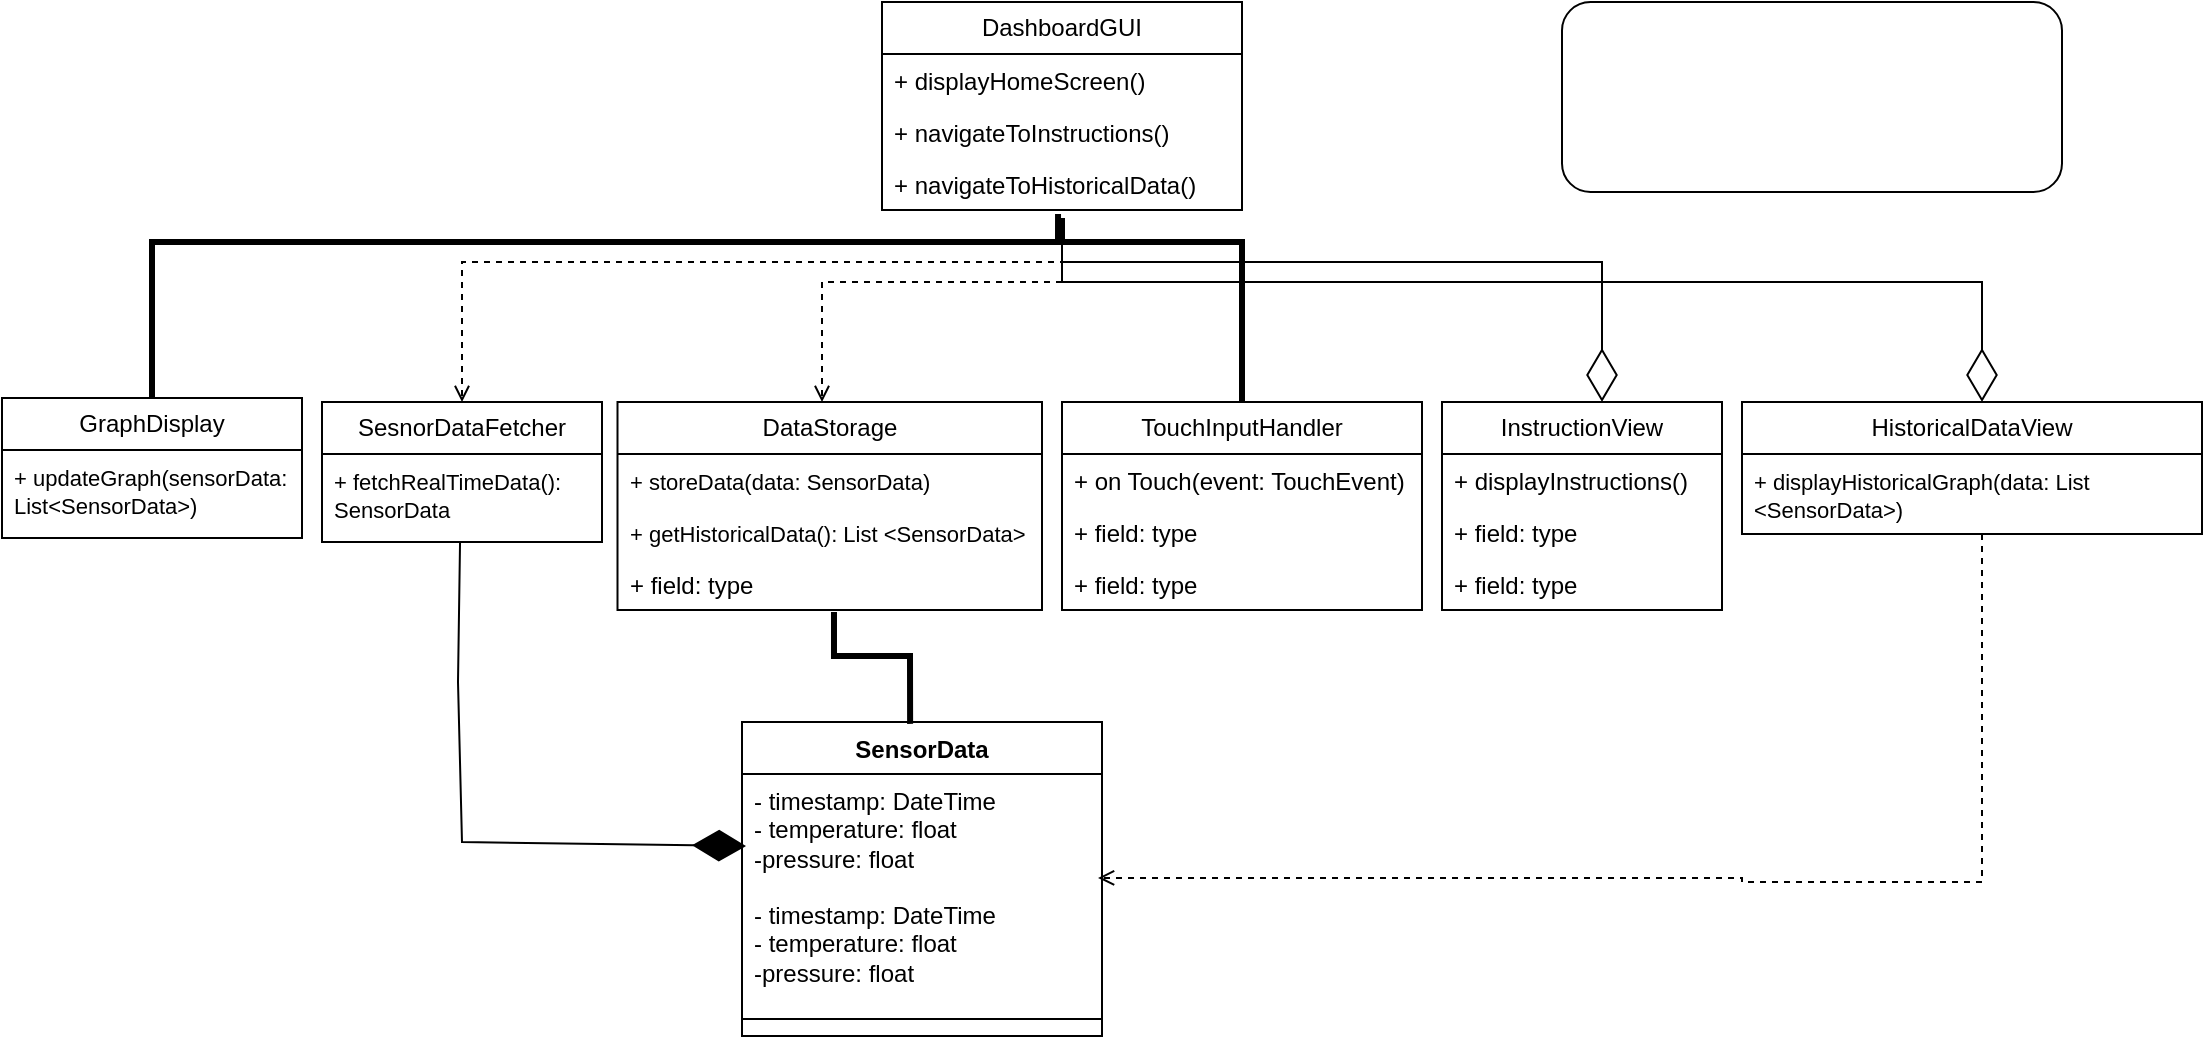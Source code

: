<mxfile version="26.1.1">
  <diagram id="C5RBs43oDa-KdzZeNtuy" name="Page-1">
    <mxGraphModel dx="1114" dy="558" grid="1" gridSize="10" guides="1" tooltips="1" connect="1" arrows="1" fold="1" page="1" pageScale="1" pageWidth="827" pageHeight="1169" math="0" shadow="0">
      <root>
        <mxCell id="WIyWlLk6GJQsqaUBKTNV-0" />
        <mxCell id="WIyWlLk6GJQsqaUBKTNV-1" parent="WIyWlLk6GJQsqaUBKTNV-0" />
        <mxCell id="6ocG9NJ-jlyUqpzAL-i4-5" value="DashboardGUI" style="swimlane;fontStyle=0;childLayout=stackLayout;horizontal=1;startSize=26;fillColor=none;horizontalStack=0;resizeParent=1;resizeParentMax=0;resizeLast=0;collapsible=1;marginBottom=0;whiteSpace=wrap;html=1;" vertex="1" parent="WIyWlLk6GJQsqaUBKTNV-1">
          <mxGeometry x="450" y="40" width="180" height="104" as="geometry" />
        </mxCell>
        <mxCell id="6ocG9NJ-jlyUqpzAL-i4-6" value="+ displayHomeScreen()" style="text;strokeColor=none;fillColor=none;align=left;verticalAlign=top;spacingLeft=4;spacingRight=4;overflow=hidden;rotatable=0;points=[[0,0.5],[1,0.5]];portConstraint=eastwest;whiteSpace=wrap;html=1;" vertex="1" parent="6ocG9NJ-jlyUqpzAL-i4-5">
          <mxGeometry y="26" width="180" height="26" as="geometry" />
        </mxCell>
        <mxCell id="6ocG9NJ-jlyUqpzAL-i4-7" value="+ navigateToInstructions()" style="text;strokeColor=none;fillColor=none;align=left;verticalAlign=top;spacingLeft=4;spacingRight=4;overflow=hidden;rotatable=0;points=[[0,0.5],[1,0.5]];portConstraint=eastwest;whiteSpace=wrap;html=1;" vertex="1" parent="6ocG9NJ-jlyUqpzAL-i4-5">
          <mxGeometry y="52" width="180" height="26" as="geometry" />
        </mxCell>
        <mxCell id="6ocG9NJ-jlyUqpzAL-i4-8" value="+ navigateToHistoricalData()" style="text;strokeColor=none;fillColor=none;align=left;verticalAlign=top;spacingLeft=4;spacingRight=4;overflow=hidden;rotatable=0;points=[[0,0.5],[1,0.5]];portConstraint=eastwest;whiteSpace=wrap;html=1;" vertex="1" parent="6ocG9NJ-jlyUqpzAL-i4-5">
          <mxGeometry y="78" width="180" height="26" as="geometry" />
        </mxCell>
        <mxCell id="6ocG9NJ-jlyUqpzAL-i4-9" value="GraphDisplay" style="swimlane;fontStyle=0;childLayout=stackLayout;horizontal=1;startSize=26;fillColor=none;horizontalStack=0;resizeParent=1;resizeParentMax=0;resizeLast=0;collapsible=1;marginBottom=0;whiteSpace=wrap;html=1;" vertex="1" parent="WIyWlLk6GJQsqaUBKTNV-1">
          <mxGeometry x="10" y="238" width="150" height="70" as="geometry" />
        </mxCell>
        <mxCell id="6ocG9NJ-jlyUqpzAL-i4-10" value="&lt;font style=&quot;font-size: 11px;&quot;&gt;+ updateGraph(sensorData: List&amp;lt;SensorData&amp;gt;)&lt;/font&gt;" style="text;strokeColor=none;fillColor=none;align=left;verticalAlign=top;spacingLeft=4;spacingRight=4;overflow=hidden;rotatable=0;points=[[0,0.5],[1,0.5]];portConstraint=eastwest;whiteSpace=wrap;html=1;" vertex="1" parent="6ocG9NJ-jlyUqpzAL-i4-9">
          <mxGeometry y="26" width="150" height="44" as="geometry" />
        </mxCell>
        <mxCell id="6ocG9NJ-jlyUqpzAL-i4-36" value="SesnorDataFetcher" style="swimlane;fontStyle=0;childLayout=stackLayout;horizontal=1;startSize=26;fillColor=none;horizontalStack=0;resizeParent=1;resizeParentMax=0;resizeLast=0;collapsible=1;marginBottom=0;whiteSpace=wrap;html=1;" vertex="1" parent="WIyWlLk6GJQsqaUBKTNV-1">
          <mxGeometry x="170" y="240" width="140" height="70" as="geometry" />
        </mxCell>
        <mxCell id="6ocG9NJ-jlyUqpzAL-i4-37" value="&lt;font style=&quot;font-size: 11px;&quot;&gt;+ fetchRealTimeData(): SensorData&lt;/font&gt;" style="text;strokeColor=none;fillColor=none;align=left;verticalAlign=top;spacingLeft=4;spacingRight=4;overflow=hidden;rotatable=0;points=[[0,0.5],[1,0.5]];portConstraint=eastwest;whiteSpace=wrap;html=1;" vertex="1" parent="6ocG9NJ-jlyUqpzAL-i4-36">
          <mxGeometry y="26" width="140" height="44" as="geometry" />
        </mxCell>
        <mxCell id="6ocG9NJ-jlyUqpzAL-i4-40" value="DataStorage" style="swimlane;fontStyle=0;childLayout=stackLayout;horizontal=1;startSize=26;fillColor=none;horizontalStack=0;resizeParent=1;resizeParentMax=0;resizeLast=0;collapsible=1;marginBottom=0;whiteSpace=wrap;html=1;" vertex="1" parent="WIyWlLk6GJQsqaUBKTNV-1">
          <mxGeometry x="317.75" y="240" width="212.25" height="104" as="geometry" />
        </mxCell>
        <mxCell id="6ocG9NJ-jlyUqpzAL-i4-41" value="&lt;font style=&quot;font-size: 11px;&quot;&gt;+ storeData(data: SensorData)&amp;nbsp;&lt;/font&gt;&lt;div&gt;&lt;br&gt;&lt;/div&gt;" style="text;strokeColor=none;fillColor=none;align=left;verticalAlign=top;spacingLeft=4;spacingRight=4;overflow=hidden;rotatable=0;points=[[0,0.5],[1,0.5]];portConstraint=eastwest;whiteSpace=wrap;html=1;" vertex="1" parent="6ocG9NJ-jlyUqpzAL-i4-40">
          <mxGeometry y="26" width="212.25" height="26" as="geometry" />
        </mxCell>
        <mxCell id="6ocG9NJ-jlyUqpzAL-i4-42" value="&lt;font style=&quot;font-size: 11px;&quot;&gt;+ getHistoricalData(): List &amp;lt;SensorData&amp;gt;&lt;/font&gt;" style="text;strokeColor=none;fillColor=none;align=left;verticalAlign=top;spacingLeft=4;spacingRight=4;overflow=hidden;rotatable=0;points=[[0,0.5],[1,0.5]];portConstraint=eastwest;whiteSpace=wrap;html=1;" vertex="1" parent="6ocG9NJ-jlyUqpzAL-i4-40">
          <mxGeometry y="52" width="212.25" height="26" as="geometry" />
        </mxCell>
        <mxCell id="6ocG9NJ-jlyUqpzAL-i4-43" value="+ field: type" style="text;strokeColor=none;fillColor=none;align=left;verticalAlign=top;spacingLeft=4;spacingRight=4;overflow=hidden;rotatable=0;points=[[0,0.5],[1,0.5]];portConstraint=eastwest;whiteSpace=wrap;html=1;" vertex="1" parent="6ocG9NJ-jlyUqpzAL-i4-40">
          <mxGeometry y="78" width="212.25" height="26" as="geometry" />
        </mxCell>
        <mxCell id="6ocG9NJ-jlyUqpzAL-i4-44" value="HistoricalDataView" style="swimlane;fontStyle=0;childLayout=stackLayout;horizontal=1;startSize=26;fillColor=none;horizontalStack=0;resizeParent=1;resizeParentMax=0;resizeLast=0;collapsible=1;marginBottom=0;whiteSpace=wrap;html=1;" vertex="1" parent="WIyWlLk6GJQsqaUBKTNV-1">
          <mxGeometry x="880" y="240" width="230" height="66" as="geometry" />
        </mxCell>
        <mxCell id="6ocG9NJ-jlyUqpzAL-i4-45" value="&lt;div&gt;&lt;span style=&quot;font-size: 11px; background-color: transparent; color: light-dark(rgb(0, 0, 0), rgb(255, 255, 255));&quot;&gt;+ displayHistoricalGraph(data: List &amp;lt;SensorData&amp;gt;)&lt;/span&gt;&lt;/div&gt;&lt;div&gt;&lt;font style=&quot;font-size: 11px;&quot;&gt;&lt;br&gt;&lt;/font&gt;&lt;/div&gt;&lt;div&gt;&lt;font style=&quot;font-size: 11px;&quot;&gt;&lt;br&gt;&lt;/font&gt;&lt;/div&gt;&lt;div&gt;&lt;font style=&quot;font-size: 11px;&quot;&gt;&lt;br&gt;&lt;/font&gt;&lt;/div&gt;" style="text;strokeColor=none;fillColor=none;align=left;verticalAlign=top;spacingLeft=4;spacingRight=4;overflow=hidden;rotatable=0;points=[[0,0.5],[1,0.5]];portConstraint=eastwest;whiteSpace=wrap;html=1;" vertex="1" parent="6ocG9NJ-jlyUqpzAL-i4-44">
          <mxGeometry y="26" width="230" height="40" as="geometry" />
        </mxCell>
        <mxCell id="6ocG9NJ-jlyUqpzAL-i4-48" value="TouchInputHandler" style="swimlane;fontStyle=0;childLayout=stackLayout;horizontal=1;startSize=26;fillColor=none;horizontalStack=0;resizeParent=1;resizeParentMax=0;resizeLast=0;collapsible=1;marginBottom=0;whiteSpace=wrap;html=1;" vertex="1" parent="WIyWlLk6GJQsqaUBKTNV-1">
          <mxGeometry x="540" y="240" width="180" height="104" as="geometry" />
        </mxCell>
        <mxCell id="6ocG9NJ-jlyUqpzAL-i4-49" value="+ on Touch(event: TouchEvent)" style="text;strokeColor=none;fillColor=none;align=left;verticalAlign=top;spacingLeft=4;spacingRight=4;overflow=hidden;rotatable=0;points=[[0,0.5],[1,0.5]];portConstraint=eastwest;whiteSpace=wrap;html=1;" vertex="1" parent="6ocG9NJ-jlyUqpzAL-i4-48">
          <mxGeometry y="26" width="180" height="26" as="geometry" />
        </mxCell>
        <mxCell id="6ocG9NJ-jlyUqpzAL-i4-50" value="+ field: type" style="text;strokeColor=none;fillColor=none;align=left;verticalAlign=top;spacingLeft=4;spacingRight=4;overflow=hidden;rotatable=0;points=[[0,0.5],[1,0.5]];portConstraint=eastwest;whiteSpace=wrap;html=1;" vertex="1" parent="6ocG9NJ-jlyUqpzAL-i4-48">
          <mxGeometry y="52" width="180" height="26" as="geometry" />
        </mxCell>
        <mxCell id="6ocG9NJ-jlyUqpzAL-i4-51" value="+ field: type" style="text;strokeColor=none;fillColor=none;align=left;verticalAlign=top;spacingLeft=4;spacingRight=4;overflow=hidden;rotatable=0;points=[[0,0.5],[1,0.5]];portConstraint=eastwest;whiteSpace=wrap;html=1;" vertex="1" parent="6ocG9NJ-jlyUqpzAL-i4-48">
          <mxGeometry y="78" width="180" height="26" as="geometry" />
        </mxCell>
        <mxCell id="6ocG9NJ-jlyUqpzAL-i4-52" value="InstructionView" style="swimlane;fontStyle=0;childLayout=stackLayout;horizontal=1;startSize=26;fillColor=none;horizontalStack=0;resizeParent=1;resizeParentMax=0;resizeLast=0;collapsible=1;marginBottom=0;whiteSpace=wrap;html=1;" vertex="1" parent="WIyWlLk6GJQsqaUBKTNV-1">
          <mxGeometry x="730" y="240" width="140" height="104" as="geometry" />
        </mxCell>
        <mxCell id="6ocG9NJ-jlyUqpzAL-i4-53" value="+ displayInstructions()" style="text;strokeColor=none;fillColor=none;align=left;verticalAlign=top;spacingLeft=4;spacingRight=4;overflow=hidden;rotatable=0;points=[[0,0.5],[1,0.5]];portConstraint=eastwest;whiteSpace=wrap;html=1;" vertex="1" parent="6ocG9NJ-jlyUqpzAL-i4-52">
          <mxGeometry y="26" width="140" height="26" as="geometry" />
        </mxCell>
        <mxCell id="6ocG9NJ-jlyUqpzAL-i4-54" value="+ field: type" style="text;strokeColor=none;fillColor=none;align=left;verticalAlign=top;spacingLeft=4;spacingRight=4;overflow=hidden;rotatable=0;points=[[0,0.5],[1,0.5]];portConstraint=eastwest;whiteSpace=wrap;html=1;" vertex="1" parent="6ocG9NJ-jlyUqpzAL-i4-52">
          <mxGeometry y="52" width="140" height="26" as="geometry" />
        </mxCell>
        <mxCell id="6ocG9NJ-jlyUqpzAL-i4-55" value="+ field: type" style="text;strokeColor=none;fillColor=none;align=left;verticalAlign=top;spacingLeft=4;spacingRight=4;overflow=hidden;rotatable=0;points=[[0,0.5],[1,0.5]];portConstraint=eastwest;whiteSpace=wrap;html=1;" vertex="1" parent="6ocG9NJ-jlyUqpzAL-i4-52">
          <mxGeometry y="78" width="140" height="26" as="geometry" />
        </mxCell>
        <mxCell id="6ocG9NJ-jlyUqpzAL-i4-57" value="SensorData" style="swimlane;fontStyle=1;align=center;verticalAlign=top;childLayout=stackLayout;horizontal=1;startSize=26;horizontalStack=0;resizeParent=1;resizeParentMax=0;resizeLast=0;collapsible=1;marginBottom=0;whiteSpace=wrap;html=1;" vertex="1" parent="WIyWlLk6GJQsqaUBKTNV-1">
          <mxGeometry x="380" y="400" width="180" height="157" as="geometry" />
        </mxCell>
        <mxCell id="6ocG9NJ-jlyUqpzAL-i4-77" value="- timestamp: DateTime&lt;div&gt;- temperature: float&amp;nbsp;&lt;/div&gt;&lt;div&gt;-pressure: float&lt;/div&gt;" style="text;strokeColor=none;fillColor=none;align=left;verticalAlign=top;spacingLeft=4;spacingRight=4;overflow=hidden;rotatable=0;points=[[0,0.5],[1,0.5]];portConstraint=eastwest;whiteSpace=wrap;html=1;" vertex="1" parent="6ocG9NJ-jlyUqpzAL-i4-57">
          <mxGeometry y="26" width="180" height="57" as="geometry" />
        </mxCell>
        <mxCell id="6ocG9NJ-jlyUqpzAL-i4-58" value="- timestamp: DateTime&lt;div&gt;- temperature: float&amp;nbsp;&lt;/div&gt;&lt;div&gt;-pressure: float&lt;/div&gt;" style="text;strokeColor=none;fillColor=none;align=left;verticalAlign=top;spacingLeft=4;spacingRight=4;overflow=hidden;rotatable=0;points=[[0,0.5],[1,0.5]];portConstraint=eastwest;whiteSpace=wrap;html=1;" vertex="1" parent="6ocG9NJ-jlyUqpzAL-i4-57">
          <mxGeometry y="83" width="180" height="57" as="geometry" />
        </mxCell>
        <mxCell id="6ocG9NJ-jlyUqpzAL-i4-59" value="" style="line;strokeWidth=1;fillColor=none;align=left;verticalAlign=middle;spacingTop=-1;spacingLeft=3;spacingRight=3;rotatable=0;labelPosition=right;points=[];portConstraint=eastwest;strokeColor=inherit;" vertex="1" parent="6ocG9NJ-jlyUqpzAL-i4-57">
          <mxGeometry y="140" width="180" height="17" as="geometry" />
        </mxCell>
        <mxCell id="6ocG9NJ-jlyUqpzAL-i4-68" value="" style="endArrow=none;startArrow=none;endFill=0;startFill=0;endSize=8;html=1;verticalAlign=bottom;labelBackgroundColor=none;strokeWidth=3;rounded=0;exitX=0.5;exitY=0;exitDx=0;exitDy=0;entryX=0.489;entryY=1.077;entryDx=0;entryDy=0;entryPerimeter=0;" edge="1" parent="WIyWlLk6GJQsqaUBKTNV-1" source="6ocG9NJ-jlyUqpzAL-i4-9" target="6ocG9NJ-jlyUqpzAL-i4-8">
          <mxGeometry width="160" relative="1" as="geometry">
            <mxPoint x="270" y="170" as="sourcePoint" />
            <mxPoint x="520" y="160" as="targetPoint" />
            <Array as="points">
              <mxPoint x="85" y="160" />
              <mxPoint x="400" y="160" />
              <mxPoint x="538" y="160" />
            </Array>
          </mxGeometry>
        </mxCell>
        <mxCell id="6ocG9NJ-jlyUqpzAL-i4-71" value="" style="html=1;labelBackgroundColor=#ffffff;jettySize=auto;orthogonalLoop=1;fontSize=14;rounded=0;jumpStyle=gap;edgeStyle=orthogonalEdgeStyle;startArrow=none;endArrow=open;dashed=1;strokeWidth=1;entryX=0.5;entryY=0;entryDx=0;entryDy=0;" edge="1" parent="WIyWlLk6GJQsqaUBKTNV-1" target="6ocG9NJ-jlyUqpzAL-i4-36">
          <mxGeometry width="48" height="48" relative="1" as="geometry">
            <mxPoint x="540" y="150" as="sourcePoint" />
            <mxPoint x="230" y="210" as="targetPoint" />
            <Array as="points">
              <mxPoint x="540" y="170" />
              <mxPoint x="240" y="170" />
            </Array>
          </mxGeometry>
        </mxCell>
        <mxCell id="6ocG9NJ-jlyUqpzAL-i4-72" value="" style="html=1;labelBackgroundColor=#ffffff;jettySize=auto;orthogonalLoop=1;fontSize=14;rounded=0;jumpStyle=gap;edgeStyle=orthogonalEdgeStyle;startArrow=none;endArrow=open;dashed=1;strokeWidth=1;entryX=0.5;entryY=0;entryDx=0;entryDy=0;" edge="1" parent="WIyWlLk6GJQsqaUBKTNV-1">
          <mxGeometry width="48" height="48" relative="1" as="geometry">
            <mxPoint x="540" y="150" as="sourcePoint" />
            <mxPoint x="420" y="240" as="targetPoint" />
            <Array as="points">
              <mxPoint x="540" y="180" />
              <mxPoint x="420" y="180" />
            </Array>
          </mxGeometry>
        </mxCell>
        <mxCell id="6ocG9NJ-jlyUqpzAL-i4-73" value="" style="endArrow=none;startArrow=none;endFill=0;startFill=0;endSize=8;html=1;verticalAlign=bottom;labelBackgroundColor=none;strokeWidth=3;rounded=0;exitX=0.5;exitY=0;exitDx=0;exitDy=0;" edge="1" parent="WIyWlLk6GJQsqaUBKTNV-1">
          <mxGeometry width="160" relative="1" as="geometry">
            <mxPoint x="630" y="240" as="sourcePoint" />
            <mxPoint x="540" y="148" as="targetPoint" />
            <Array as="points">
              <mxPoint x="630" y="160" />
              <mxPoint x="540" y="160" />
            </Array>
          </mxGeometry>
        </mxCell>
        <mxCell id="6ocG9NJ-jlyUqpzAL-i4-74" value="" style="endArrow=diamondThin;endFill=0;endSize=24;html=1;rounded=0;" edge="1" parent="WIyWlLk6GJQsqaUBKTNV-1">
          <mxGeometry width="160" relative="1" as="geometry">
            <mxPoint x="540" y="150" as="sourcePoint" />
            <mxPoint x="810" y="240" as="targetPoint" />
            <Array as="points">
              <mxPoint x="540" y="170" />
              <mxPoint x="810" y="170" />
            </Array>
          </mxGeometry>
        </mxCell>
        <mxCell id="6ocG9NJ-jlyUqpzAL-i4-75" value="" style="endArrow=diamondThin;endFill=0;endSize=24;html=1;rounded=0;" edge="1" parent="WIyWlLk6GJQsqaUBKTNV-1">
          <mxGeometry width="160" relative="1" as="geometry">
            <mxPoint x="540" y="150" as="sourcePoint" />
            <mxPoint x="1000" y="240" as="targetPoint" />
            <Array as="points">
              <mxPoint x="540" y="180" />
              <mxPoint x="870" y="180" />
              <mxPoint x="1000" y="180" />
            </Array>
          </mxGeometry>
        </mxCell>
        <mxCell id="6ocG9NJ-jlyUqpzAL-i4-76" value="" style="endArrow=diamondThin;endFill=1;endSize=24;html=1;rounded=0;exitX=0.493;exitY=1;exitDx=0;exitDy=0;exitPerimeter=0;entryX=0.011;entryY=0.632;entryDx=0;entryDy=0;entryPerimeter=0;" edge="1" parent="WIyWlLk6GJQsqaUBKTNV-1" source="6ocG9NJ-jlyUqpzAL-i4-37" target="6ocG9NJ-jlyUqpzAL-i4-77">
          <mxGeometry width="160" relative="1" as="geometry">
            <mxPoint x="230" y="340" as="sourcePoint" />
            <mxPoint x="370" y="460" as="targetPoint" />
            <Array as="points">
              <mxPoint x="238" y="380" />
              <mxPoint x="240" y="460" />
            </Array>
          </mxGeometry>
        </mxCell>
        <mxCell id="6ocG9NJ-jlyUqpzAL-i4-78" value="" style="endArrow=none;startArrow=none;endFill=0;startFill=0;endSize=8;html=1;verticalAlign=bottom;labelBackgroundColor=none;strokeWidth=3;rounded=0;entryX=0.467;entryY=0.006;entryDx=0;entryDy=0;exitX=0.51;exitY=1.154;exitDx=0;exitDy=0;exitPerimeter=0;entryPerimeter=0;" edge="1" parent="WIyWlLk6GJQsqaUBKTNV-1" target="6ocG9NJ-jlyUqpzAL-i4-57">
          <mxGeometry width="160" relative="1" as="geometry">
            <mxPoint x="425.997" y="345.014" as="sourcePoint" />
            <mxPoint x="261" y="310.002" as="targetPoint" />
            <Array as="points">
              <mxPoint x="426" y="367.01" />
              <mxPoint x="464" y="367" />
            </Array>
          </mxGeometry>
        </mxCell>
        <mxCell id="6ocG9NJ-jlyUqpzAL-i4-79" value="" style="html=1;labelBackgroundColor=#ffffff;jettySize=auto;orthogonalLoop=1;fontSize=14;rounded=0;jumpStyle=gap;edgeStyle=orthogonalEdgeStyle;startArrow=none;endArrow=open;dashed=1;strokeWidth=1;entryX=0.989;entryY=0.912;entryDx=0;entryDy=0;entryPerimeter=0;" edge="1" parent="WIyWlLk6GJQsqaUBKTNV-1" target="6ocG9NJ-jlyUqpzAL-i4-77">
          <mxGeometry width="48" height="48" relative="1" as="geometry">
            <mxPoint x="1000" y="306" as="sourcePoint" />
            <mxPoint x="880" y="460" as="targetPoint" />
            <Array as="points">
              <mxPoint x="1000" y="480" />
              <mxPoint x="880" y="480" />
              <mxPoint x="880" y="478" />
            </Array>
          </mxGeometry>
        </mxCell>
        <mxCell id="6ocG9NJ-jlyUqpzAL-i4-80" value="" style="rounded=1;whiteSpace=wrap;html=1;" vertex="1" parent="WIyWlLk6GJQsqaUBKTNV-1">
          <mxGeometry x="790" y="40" width="250" height="95" as="geometry" />
        </mxCell>
      </root>
    </mxGraphModel>
  </diagram>
</mxfile>
